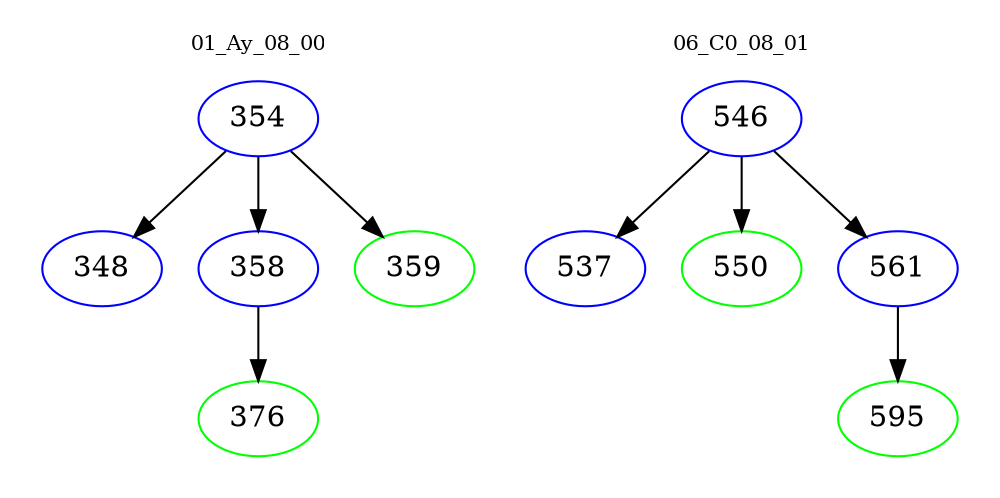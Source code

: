 digraph{
subgraph cluster_0 {
color = white
label = "01_Ay_08_00";
fontsize=10;
T0_354 [label="354", color="blue"]
T0_354 -> T0_348 [color="black"]
T0_348 [label="348", color="blue"]
T0_354 -> T0_358 [color="black"]
T0_358 [label="358", color="blue"]
T0_358 -> T0_376 [color="black"]
T0_376 [label="376", color="green"]
T0_354 -> T0_359 [color="black"]
T0_359 [label="359", color="green"]
}
subgraph cluster_1 {
color = white
label = "06_C0_08_01";
fontsize=10;
T1_546 [label="546", color="blue"]
T1_546 -> T1_537 [color="black"]
T1_537 [label="537", color="blue"]
T1_546 -> T1_550 [color="black"]
T1_550 [label="550", color="green"]
T1_546 -> T1_561 [color="black"]
T1_561 [label="561", color="blue"]
T1_561 -> T1_595 [color="black"]
T1_595 [label="595", color="green"]
}
}
